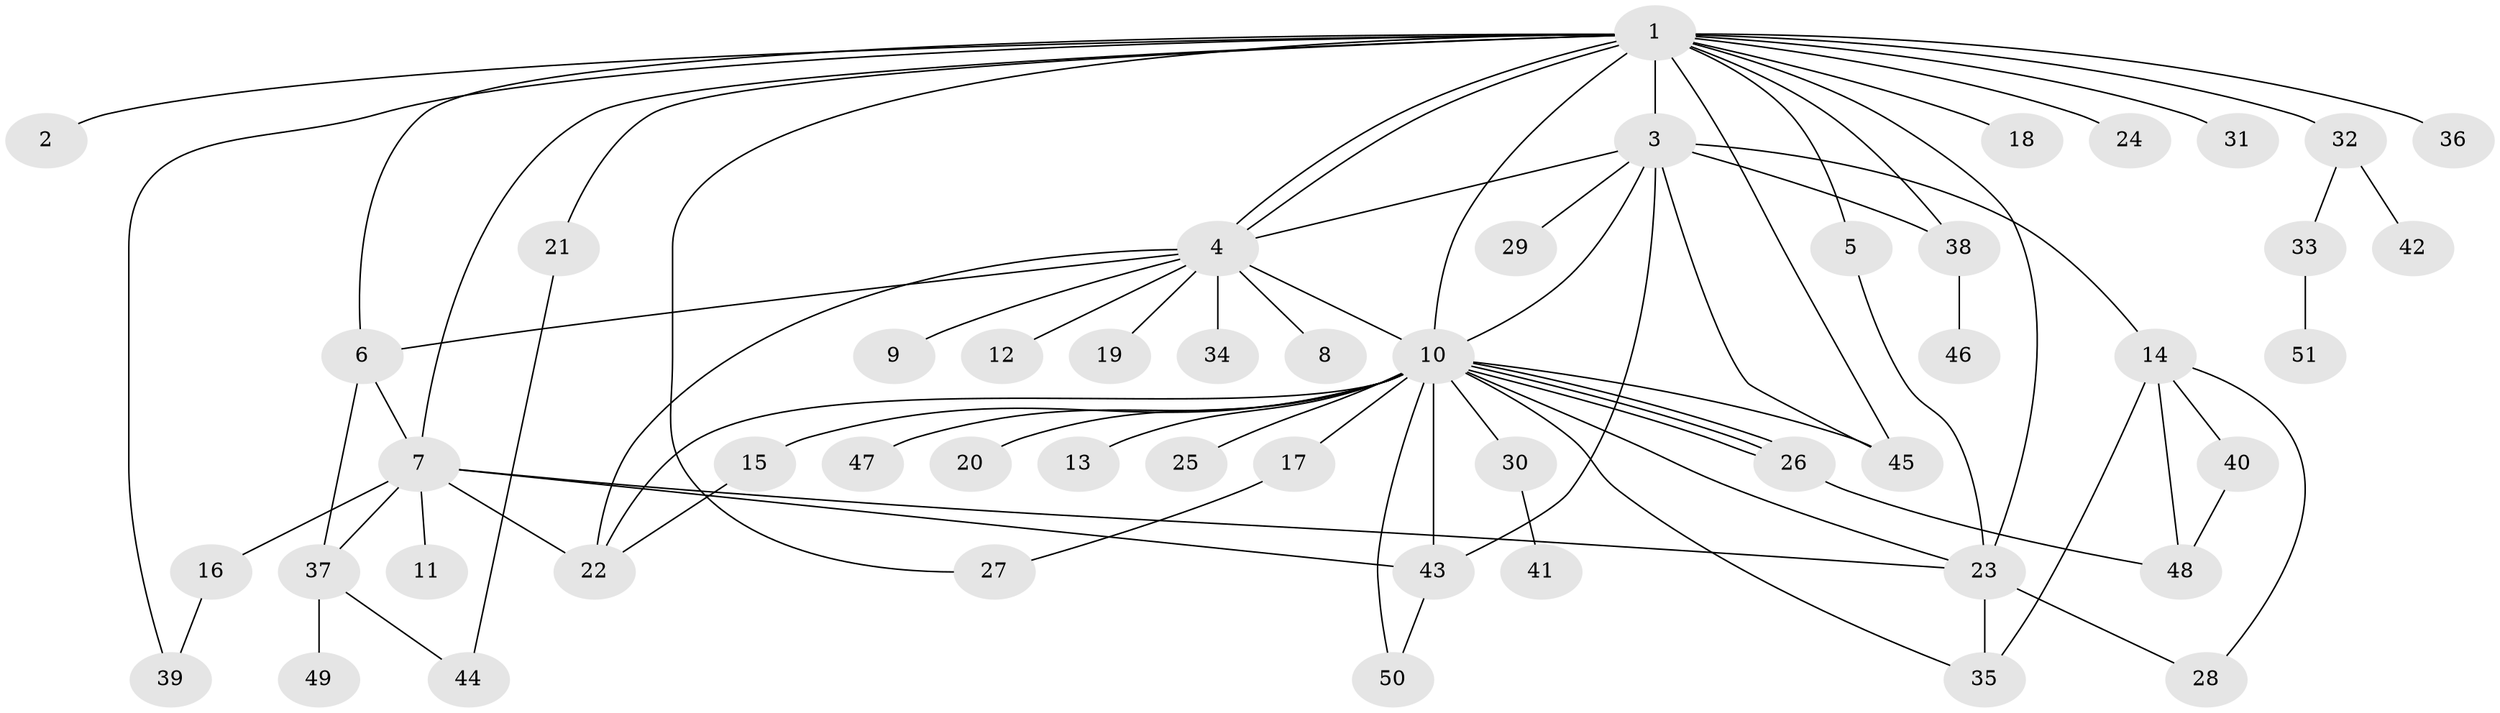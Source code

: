 // coarse degree distribution, {18: 0.02857142857142857, 1: 0.4857142857142857, 8: 0.02857142857142857, 11: 0.02857142857142857, 4: 0.11428571428571428, 7: 0.02857142857142857, 17: 0.02857142857142857, 2: 0.14285714285714285, 3: 0.11428571428571428}
// Generated by graph-tools (version 1.1) at 2025/18/03/04/25 18:18:08]
// undirected, 51 vertices, 79 edges
graph export_dot {
graph [start="1"]
  node [color=gray90,style=filled];
  1;
  2;
  3;
  4;
  5;
  6;
  7;
  8;
  9;
  10;
  11;
  12;
  13;
  14;
  15;
  16;
  17;
  18;
  19;
  20;
  21;
  22;
  23;
  24;
  25;
  26;
  27;
  28;
  29;
  30;
  31;
  32;
  33;
  34;
  35;
  36;
  37;
  38;
  39;
  40;
  41;
  42;
  43;
  44;
  45;
  46;
  47;
  48;
  49;
  50;
  51;
  1 -- 2;
  1 -- 3;
  1 -- 4;
  1 -- 4;
  1 -- 5;
  1 -- 6;
  1 -- 7;
  1 -- 10;
  1 -- 18;
  1 -- 21;
  1 -- 23;
  1 -- 24;
  1 -- 27;
  1 -- 31;
  1 -- 32;
  1 -- 36;
  1 -- 38;
  1 -- 39;
  1 -- 45;
  3 -- 4;
  3 -- 10;
  3 -- 14;
  3 -- 29;
  3 -- 38;
  3 -- 43;
  3 -- 45;
  4 -- 6;
  4 -- 8;
  4 -- 9;
  4 -- 10;
  4 -- 12;
  4 -- 19;
  4 -- 22;
  4 -- 34;
  5 -- 23;
  6 -- 7;
  6 -- 37;
  7 -- 11;
  7 -- 16;
  7 -- 22;
  7 -- 23;
  7 -- 37;
  7 -- 43;
  10 -- 13;
  10 -- 15;
  10 -- 17;
  10 -- 20;
  10 -- 22;
  10 -- 23;
  10 -- 25;
  10 -- 26;
  10 -- 26;
  10 -- 26;
  10 -- 30;
  10 -- 35;
  10 -- 43;
  10 -- 45;
  10 -- 47;
  10 -- 50;
  14 -- 28;
  14 -- 35;
  14 -- 40;
  14 -- 48;
  15 -- 22;
  16 -- 39;
  17 -- 27;
  21 -- 44;
  23 -- 28;
  23 -- 35;
  26 -- 48;
  30 -- 41;
  32 -- 33;
  32 -- 42;
  33 -- 51;
  37 -- 44;
  37 -- 49;
  38 -- 46;
  40 -- 48;
  43 -- 50;
}
